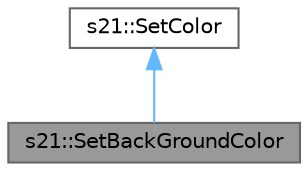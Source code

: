 digraph "s21::SetBackGroundColor"
{
 // LATEX_PDF_SIZE
  bgcolor="transparent";
  edge [fontname=Helvetica,fontsize=10,labelfontname=Helvetica,labelfontsize=10];
  node [fontname=Helvetica,fontsize=10,shape=box,height=0.2,width=0.4];
  Node1 [id="Node000001",label="s21::SetBackGroundColor",height=0.2,width=0.4,color="gray40", fillcolor="grey60", style="filled", fontcolor="black",tooltip="Класс для установки цвета фона модели"];
  Node2 -> Node1 [id="edge1_Node000001_Node000002",dir="back",color="steelblue1",style="solid",tooltip=" "];
  Node2 [id="Node000002",label="s21::SetColor",height=0.2,width=0.4,color="gray40", fillcolor="white", style="filled",URL="$classs21_1_1SetColor.html",tooltip="Класс, отвечающий за установку цвета"];
}
